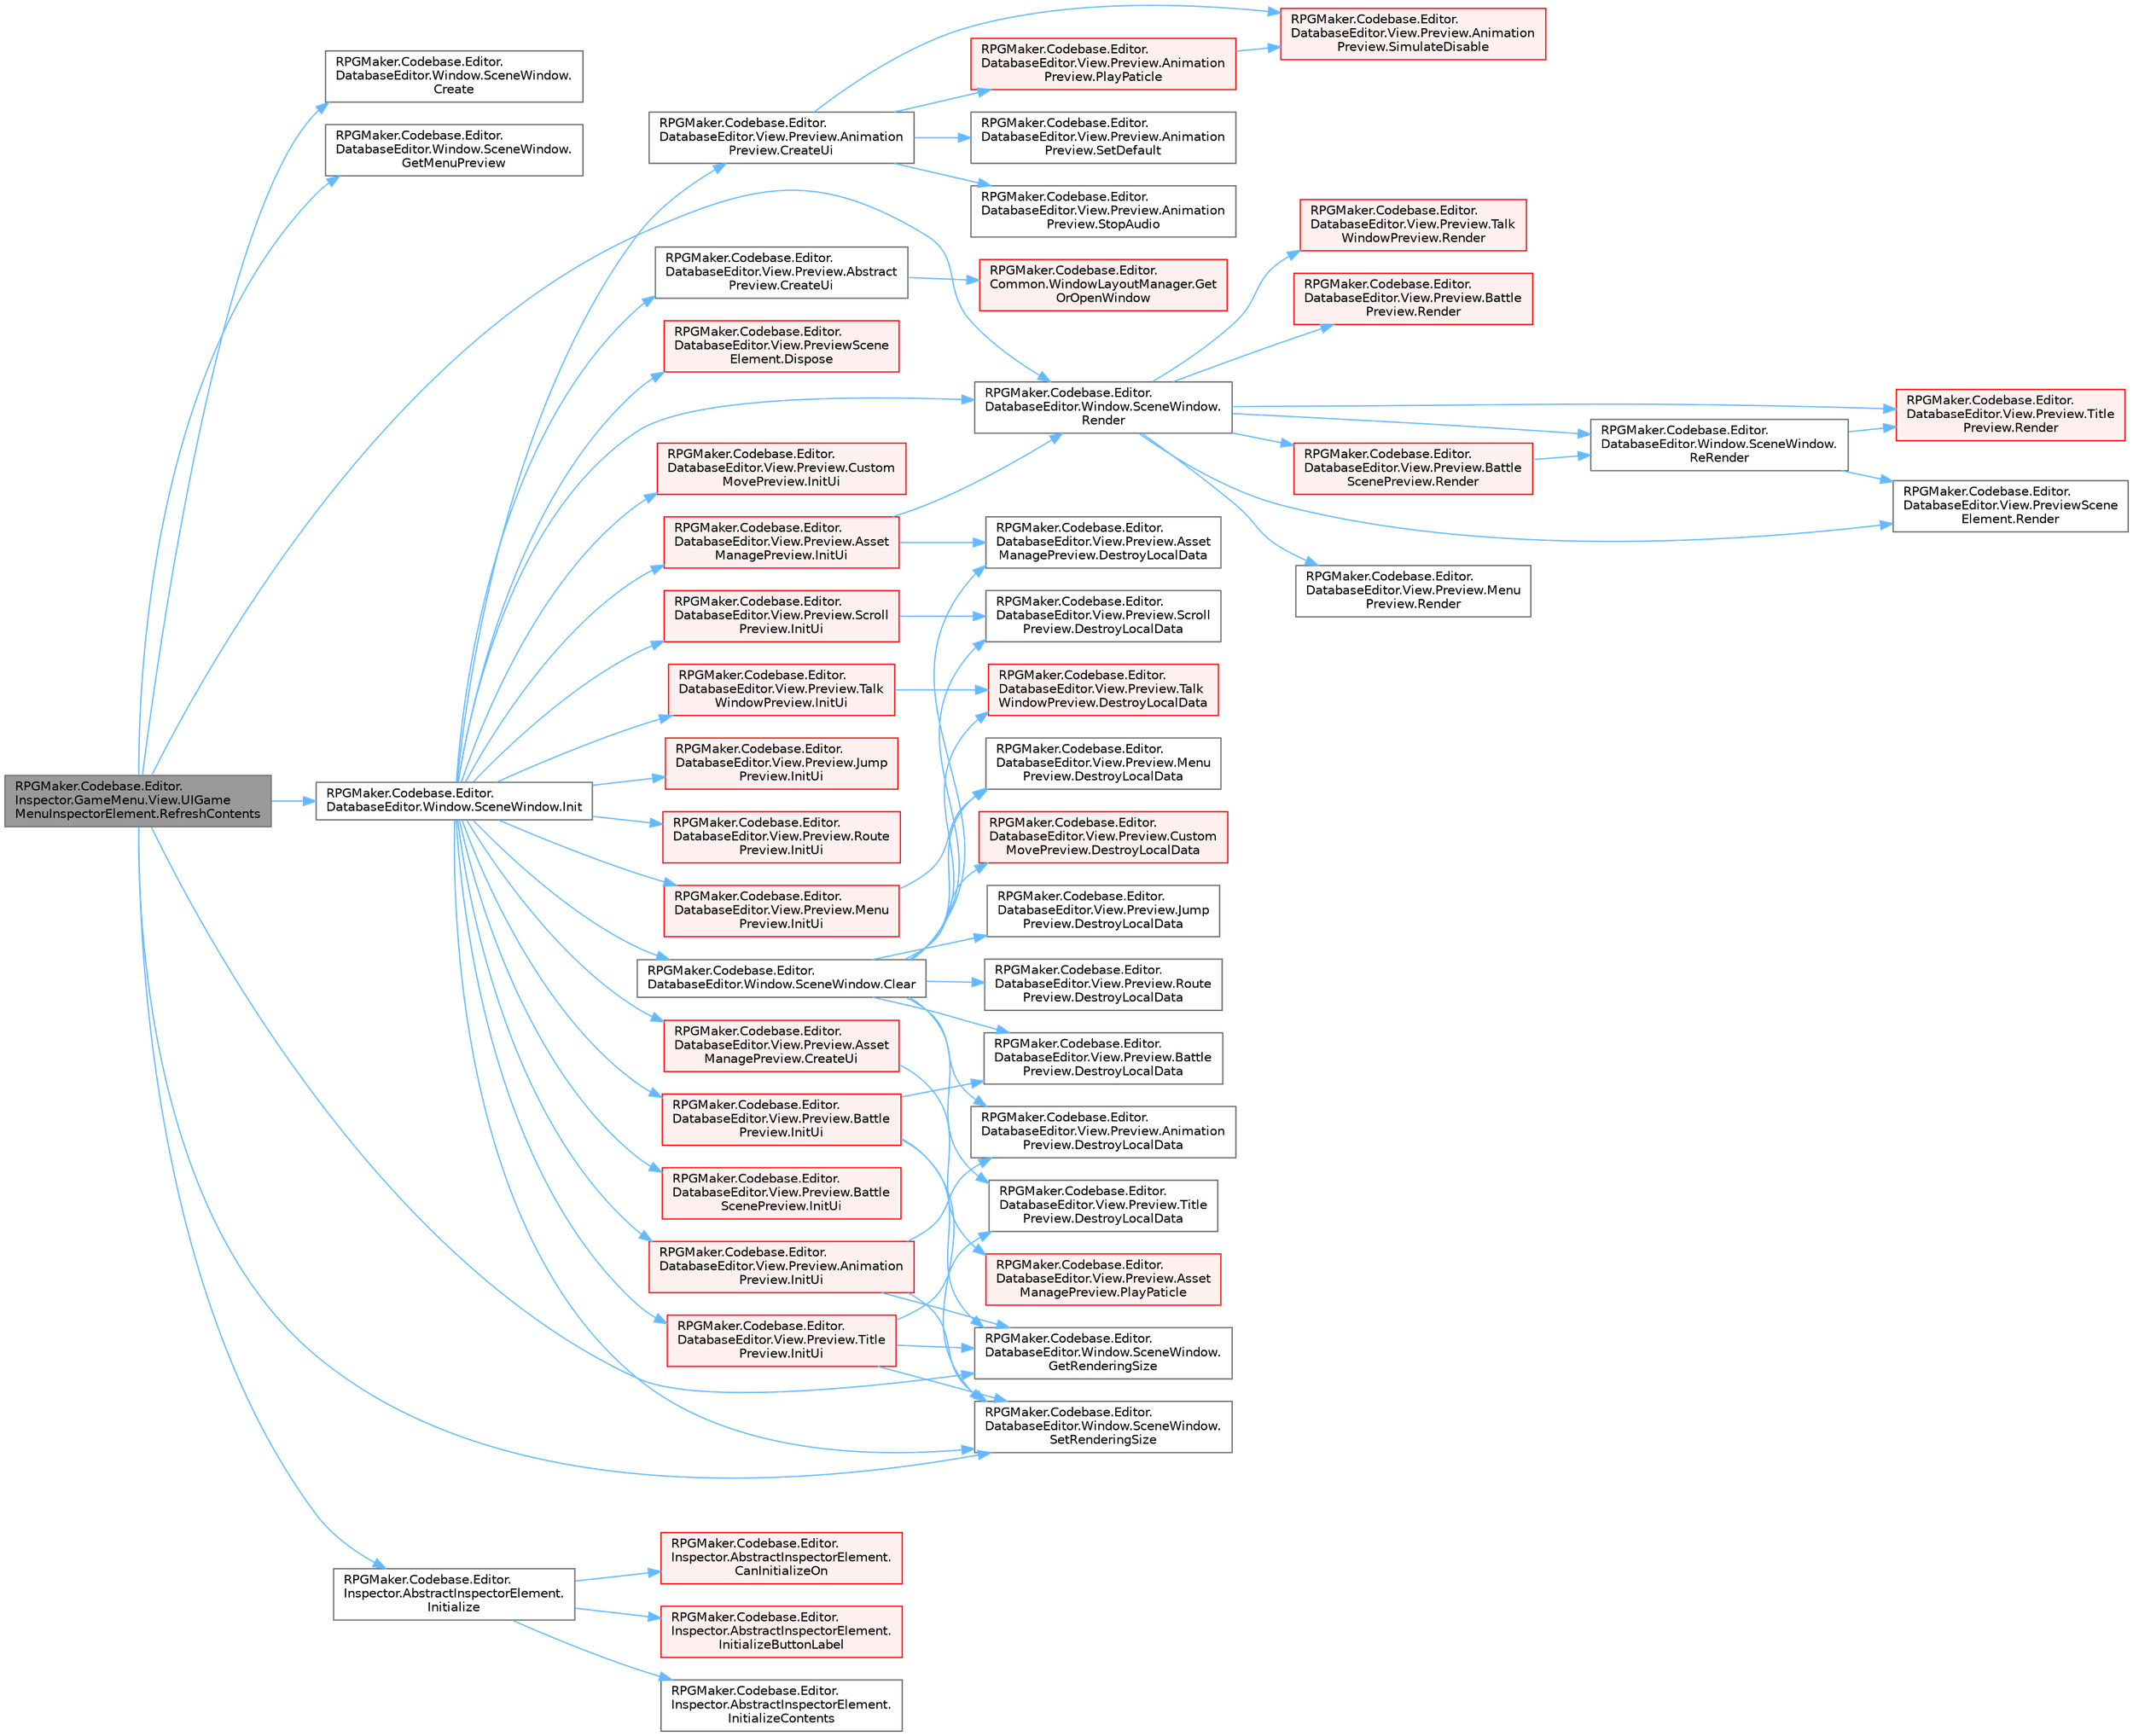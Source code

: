 digraph "RPGMaker.Codebase.Editor.Inspector.GameMenu.View.UIGameMenuInspectorElement.RefreshContents"
{
 // LATEX_PDF_SIZE
  bgcolor="transparent";
  edge [fontname=Helvetica,fontsize=10,labelfontname=Helvetica,labelfontsize=10];
  node [fontname=Helvetica,fontsize=10,shape=box,height=0.2,width=0.4];
  rankdir="LR";
  Node1 [id="Node000001",label="RPGMaker.Codebase.Editor.\lInspector.GameMenu.View.UIGame\lMenuInspectorElement.RefreshContents",height=0.2,width=0.4,color="gray40", fillcolor="grey60", style="filled", fontcolor="black",tooltip="データの更新"];
  Node1 -> Node2 [id="edge1_Node000001_Node000002",color="steelblue1",style="solid",tooltip=" "];
  Node2 [id="Node000002",label="RPGMaker.Codebase.Editor.\lDatabaseEditor.Window.SceneWindow.\lCreate",height=0.2,width=0.4,color="grey40", fillcolor="white", style="filled",URL="$de/d38/class_r_p_g_maker_1_1_codebase_1_1_editor_1_1_database_editor_1_1_window_1_1_scene_window.html#a2f028bbfdccf551f2db3b73754555a74",tooltip="プレビューの作成"];
  Node1 -> Node3 [id="edge2_Node000001_Node000003",color="steelblue1",style="solid",tooltip=" "];
  Node3 [id="Node000003",label="RPGMaker.Codebase.Editor.\lDatabaseEditor.Window.SceneWindow.\lGetMenuPreview",height=0.2,width=0.4,color="grey40", fillcolor="white", style="filled",URL="$de/d38/class_r_p_g_maker_1_1_codebase_1_1_editor_1_1_database_editor_1_1_window_1_1_scene_window.html#a0e697996061c1d3f290be1777330239c",tooltip=" "];
  Node1 -> Node4 [id="edge3_Node000001_Node000004",color="steelblue1",style="solid",tooltip=" "];
  Node4 [id="Node000004",label="RPGMaker.Codebase.Editor.\lDatabaseEditor.Window.SceneWindow.\lGetRenderingSize",height=0.2,width=0.4,color="grey40", fillcolor="white", style="filled",URL="$de/d38/class_r_p_g_maker_1_1_codebase_1_1_editor_1_1_database_editor_1_1_window_1_1_scene_window.html#a7174f4b32618135f93dc6cbd2ce3cc66",tooltip=" "];
  Node1 -> Node5 [id="edge4_Node000001_Node000005",color="steelblue1",style="solid",tooltip=" "];
  Node5 [id="Node000005",label="RPGMaker.Codebase.Editor.\lDatabaseEditor.Window.SceneWindow.Init",height=0.2,width=0.4,color="grey40", fillcolor="white", style="filled",URL="$de/d38/class_r_p_g_maker_1_1_codebase_1_1_editor_1_1_database_editor_1_1_window_1_1_scene_window.html#ab676f1b7751bf8065e9ac8e324525fc3",tooltip=" "];
  Node5 -> Node6 [id="edge5_Node000005_Node000006",color="steelblue1",style="solid",tooltip=" "];
  Node6 [id="Node000006",label="RPGMaker.Codebase.Editor.\lDatabaseEditor.Window.SceneWindow.Clear",height=0.2,width=0.4,color="grey40", fillcolor="white", style="filled",URL="$de/d38/class_r_p_g_maker_1_1_codebase_1_1_editor_1_1_database_editor_1_1_window_1_1_scene_window.html#aca2ee15204618288870b7e202709babb",tooltip=" "];
  Node6 -> Node7 [id="edge6_Node000006_Node000007",color="steelblue1",style="solid",tooltip=" "];
  Node7 [id="Node000007",label="RPGMaker.Codebase.Editor.\lDatabaseEditor.View.Preview.Animation\lPreview.DestroyLocalData",height=0.2,width=0.4,color="grey40", fillcolor="white", style="filled",URL="$d3/dc8/class_r_p_g_maker_1_1_codebase_1_1_editor_1_1_database_editor_1_1_view_1_1_preview_1_1_animation_preview.html#a0ca309c2acff959b37ed1615d9248c86",tooltip="😁 破棄ローカル・データ"];
  Node6 -> Node8 [id="edge7_Node000006_Node000008",color="steelblue1",style="solid",tooltip=" "];
  Node8 [id="Node000008",label="RPGMaker.Codebase.Editor.\lDatabaseEditor.View.Preview.Asset\lManagePreview.DestroyLocalData",height=0.2,width=0.4,color="grey40", fillcolor="white", style="filled",URL="$d1/d66/class_r_p_g_maker_1_1_codebase_1_1_editor_1_1_database_editor_1_1_view_1_1_preview_1_1_asset_manage_preview.html#aad1356818e37ae9820429d5b48871461",tooltip="😁 破棄ローカル・データ"];
  Node6 -> Node9 [id="edge8_Node000006_Node000009",color="steelblue1",style="solid",tooltip=" "];
  Node9 [id="Node000009",label="RPGMaker.Codebase.Editor.\lDatabaseEditor.View.Preview.Battle\lPreview.DestroyLocalData",height=0.2,width=0.4,color="grey40", fillcolor="white", style="filled",URL="$d5/dc1/class_r_p_g_maker_1_1_codebase_1_1_editor_1_1_database_editor_1_1_view_1_1_preview_1_1_battle_preview.html#ad5a91678eef482eea0656143b18f77c8",tooltip="😁 破棄ローカル・データ"];
  Node6 -> Node10 [id="edge9_Node000006_Node000010",color="steelblue1",style="solid",tooltip=" "];
  Node10 [id="Node000010",label="RPGMaker.Codebase.Editor.\lDatabaseEditor.View.Preview.Custom\lMovePreview.DestroyLocalData",height=0.2,width=0.4,color="red", fillcolor="#FFF0F0", style="filled",URL="$d3/dc0/class_r_p_g_maker_1_1_codebase_1_1_editor_1_1_database_editor_1_1_view_1_1_preview_1_1_custom_move_preview.html#a0b9d1d2398edda8186baa2ba8d9a08d7",tooltip="隣のタイルへの移動を設定。"];
  Node6 -> Node12 [id="edge10_Node000006_Node000012",color="steelblue1",style="solid",tooltip=" "];
  Node12 [id="Node000012",label="RPGMaker.Codebase.Editor.\lDatabaseEditor.View.Preview.Jump\lPreview.DestroyLocalData",height=0.2,width=0.4,color="grey40", fillcolor="white", style="filled",URL="$da/d33/class_r_p_g_maker_1_1_codebase_1_1_editor_1_1_database_editor_1_1_view_1_1_preview_1_1_jump_preview.html#a4798aff06e529f6beff594a3412dc578",tooltip="😁 破棄ローカル・データ"];
  Node6 -> Node13 [id="edge11_Node000006_Node000013",color="steelblue1",style="solid",tooltip=" "];
  Node13 [id="Node000013",label="RPGMaker.Codebase.Editor.\lDatabaseEditor.View.Preview.Menu\lPreview.DestroyLocalData",height=0.2,width=0.4,color="grey40", fillcolor="white", style="filled",URL="$d8/dc3/class_r_p_g_maker_1_1_codebase_1_1_editor_1_1_database_editor_1_1_view_1_1_preview_1_1_menu_preview.html#a32a200a4542c47e8a76ac6216dc0e9e3",tooltip="😁 破棄ローカル・データ"];
  Node6 -> Node14 [id="edge12_Node000006_Node000014",color="steelblue1",style="solid",tooltip=" "];
  Node14 [id="Node000014",label="RPGMaker.Codebase.Editor.\lDatabaseEditor.View.Preview.Route\lPreview.DestroyLocalData",height=0.2,width=0.4,color="grey40", fillcolor="white", style="filled",URL="$d1/d5c/class_r_p_g_maker_1_1_codebase_1_1_editor_1_1_database_editor_1_1_view_1_1_preview_1_1_route_preview.html#a0fcdd5a6a11cc23583add861367fd4f9",tooltip="😁 破棄ローカル・データ"];
  Node6 -> Node15 [id="edge13_Node000006_Node000015",color="steelblue1",style="solid",tooltip=" "];
  Node15 [id="Node000015",label="RPGMaker.Codebase.Editor.\lDatabaseEditor.View.Preview.Scroll\lPreview.DestroyLocalData",height=0.2,width=0.4,color="grey40", fillcolor="white", style="filled",URL="$d3/d80/class_r_p_g_maker_1_1_codebase_1_1_editor_1_1_database_editor_1_1_view_1_1_preview_1_1_scroll_preview.html#af508de6530102f9d85bd1015082e0c52",tooltip="😁 破棄ローカル・データ"];
  Node6 -> Node16 [id="edge14_Node000006_Node000016",color="steelblue1",style="solid",tooltip=" "];
  Node16 [id="Node000016",label="RPGMaker.Codebase.Editor.\lDatabaseEditor.View.Preview.Talk\lWindowPreview.DestroyLocalData",height=0.2,width=0.4,color="red", fillcolor="#FFF0F0", style="filled",URL="$dd/da6/class_r_p_g_maker_1_1_codebase_1_1_editor_1_1_database_editor_1_1_view_1_1_preview_1_1_talk_window_preview.html#aa581b84e6502fb4a3b56d7eeb620dd0c",tooltip="😁 破棄ローカル・データ"];
  Node6 -> Node90 [id="edge15_Node000006_Node000090",color="steelblue1",style="solid",tooltip=" "];
  Node90 [id="Node000090",label="RPGMaker.Codebase.Editor.\lDatabaseEditor.View.Preview.Title\lPreview.DestroyLocalData",height=0.2,width=0.4,color="grey40", fillcolor="white", style="filled",URL="$df/d87/class_r_p_g_maker_1_1_codebase_1_1_editor_1_1_database_editor_1_1_view_1_1_preview_1_1_title_preview.html#a6b6ae7a429407a5015298f1ff0781548",tooltip="😁 破棄ローカル・データ"];
  Node5 -> Node91 [id="edge16_Node000005_Node000091",color="steelblue1",style="solid",tooltip=" "];
  Node91 [id="Node000091",label="RPGMaker.Codebase.Editor.\lDatabaseEditor.View.Preview.Animation\lPreview.CreateUi",height=0.2,width=0.4,color="grey40", fillcolor="white", style="filled",URL="$d3/dc8/class_r_p_g_maker_1_1_codebase_1_1_editor_1_1_database_editor_1_1_view_1_1_preview_1_1_animation_preview.html#af08aba935896f1e061214a806a86a2a5",tooltip=" "];
  Node91 -> Node92 [id="edge17_Node000091_Node000092",color="steelblue1",style="solid",tooltip=" "];
  Node92 [id="Node000092",label="RPGMaker.Codebase.Editor.\lDatabaseEditor.View.Preview.Animation\lPreview.PlayPaticle",height=0.2,width=0.4,color="red", fillcolor="#FFF0F0", style="filled",URL="$d3/dc8/class_r_p_g_maker_1_1_codebase_1_1_editor_1_1_database_editor_1_1_view_1_1_preview_1_1_animation_preview.html#a97a7df611c2f2c6b903150396f19e496",tooltip=" "];
  Node92 -> Node94 [id="edge18_Node000092_Node000094",color="steelblue1",style="solid",tooltip=" "];
  Node94 [id="Node000094",label="RPGMaker.Codebase.Editor.\lDatabaseEditor.View.Preview.Animation\lPreview.SimulateDisable",height=0.2,width=0.4,color="red", fillcolor="#FFF0F0", style="filled",URL="$d3/dc8/class_r_p_g_maker_1_1_codebase_1_1_editor_1_1_database_editor_1_1_view_1_1_preview_1_1_animation_preview.html#a3f7a6efb5b82707520d245430ee80ddf",tooltip=" "];
  Node91 -> Node96 [id="edge19_Node000091_Node000096",color="steelblue1",style="solid",tooltip=" "];
  Node96 [id="Node000096",label="RPGMaker.Codebase.Editor.\lDatabaseEditor.View.Preview.Animation\lPreview.SetDefault",height=0.2,width=0.4,color="grey40", fillcolor="white", style="filled",URL="$d3/dc8/class_r_p_g_maker_1_1_codebase_1_1_editor_1_1_database_editor_1_1_view_1_1_preview_1_1_animation_preview.html#a9bf4581564108bf43d295838ac223184",tooltip=" "];
  Node91 -> Node94 [id="edge20_Node000091_Node000094",color="steelblue1",style="solid",tooltip=" "];
  Node91 -> Node97 [id="edge21_Node000091_Node000097",color="steelblue1",style="solid",tooltip=" "];
  Node97 [id="Node000097",label="RPGMaker.Codebase.Editor.\lDatabaseEditor.View.Preview.Animation\lPreview.StopAudio",height=0.2,width=0.4,color="grey40", fillcolor="white", style="filled",URL="$d3/dc8/class_r_p_g_maker_1_1_codebase_1_1_editor_1_1_database_editor_1_1_view_1_1_preview_1_1_animation_preview.html#a6b1be04f33c62178589ad3b26ee5cef3",tooltip=" "];
  Node5 -> Node98 [id="edge22_Node000005_Node000098",color="steelblue1",style="solid",tooltip=" "];
  Node98 [id="Node000098",label="RPGMaker.Codebase.Editor.\lDatabaseEditor.View.Preview.Abstract\lPreview.CreateUi",height=0.2,width=0.4,color="grey40", fillcolor="white", style="filled",URL="$d3/dfd/class_r_p_g_maker_1_1_codebase_1_1_editor_1_1_database_editor_1_1_view_1_1_preview_1_1_abstract_preview.html#ab0fe01471e98e35d1b3c8dbf18ee0a7f",tooltip="😁 ユーザー・インターフェース作れ"];
  Node98 -> Node99 [id="edge23_Node000098_Node000099",color="steelblue1",style="solid",tooltip=" "];
  Node99 [id="Node000099",label="RPGMaker.Codebase.Editor.\lCommon.WindowLayoutManager.Get\lOrOpenWindow",height=0.2,width=0.4,color="red", fillcolor="#FFF0F0", style="filled",URL="$d1/dcb/class_r_p_g_maker_1_1_codebase_1_1_editor_1_1_common_1_1_window_layout_manager.html#a800df5ea8f1279e857a7930eadc791c4",tooltip="😁 layoutIDからウィンドウを取得（開いてなければ開く）"];
  Node5 -> Node101 [id="edge24_Node000005_Node000101",color="steelblue1",style="solid",tooltip=" "];
  Node101 [id="Node000101",label="RPGMaker.Codebase.Editor.\lDatabaseEditor.View.Preview.Asset\lManagePreview.CreateUi",height=0.2,width=0.4,color="red", fillcolor="#FFF0F0", style="filled",URL="$d1/d66/class_r_p_g_maker_1_1_codebase_1_1_editor_1_1_database_editor_1_1_view_1_1_preview_1_1_asset_manage_preview.html#ad954349d4bee92844f2ef43c39afae11",tooltip="UI作成"];
  Node101 -> Node102 [id="edge25_Node000101_Node000102",color="steelblue1",style="solid",tooltip=" "];
  Node102 [id="Node000102",label="RPGMaker.Codebase.Editor.\lDatabaseEditor.View.Preview.Asset\lManagePreview.PlayPaticle",height=0.2,width=0.4,color="red", fillcolor="#FFF0F0", style="filled",URL="$d1/d66/class_r_p_g_maker_1_1_codebase_1_1_editor_1_1_database_editor_1_1_view_1_1_preview_1_1_asset_manage_preview.html#a45fd193304f4b15948c085c3362a5d28",tooltip="エフェクト再生"];
  Node5 -> Node111 [id="edge26_Node000005_Node000111",color="steelblue1",style="solid",tooltip=" "];
  Node111 [id="Node000111",label="RPGMaker.Codebase.Editor.\lDatabaseEditor.View.PreviewScene\lElement.Dispose",height=0.2,width=0.4,color="red", fillcolor="#FFF0F0", style="filled",URL="$d1/d39/class_r_p_g_maker_1_1_codebase_1_1_editor_1_1_database_editor_1_1_view_1_1_preview_scene_element.html#a9351fb14cada7cd2a1f737fd3f219886",tooltip=" "];
  Node5 -> Node112 [id="edge27_Node000005_Node000112",color="steelblue1",style="solid",tooltip=" "];
  Node112 [id="Node000112",label="RPGMaker.Codebase.Editor.\lDatabaseEditor.View.Preview.Animation\lPreview.InitUi",height=0.2,width=0.4,color="red", fillcolor="#FFF0F0", style="filled",URL="$d3/dc8/class_r_p_g_maker_1_1_codebase_1_1_editor_1_1_database_editor_1_1_view_1_1_preview_1_1_animation_preview.html#ae56cdfbb0eb7146d309d53a567aad6bc",tooltip=" "];
  Node112 -> Node7 [id="edge28_Node000112_Node000007",color="steelblue1",style="solid",tooltip=" "];
  Node112 -> Node4 [id="edge29_Node000112_Node000004",color="steelblue1",style="solid",tooltip=" "];
  Node112 -> Node116 [id="edge30_Node000112_Node000116",color="steelblue1",style="solid",tooltip=" "];
  Node116 [id="Node000116",label="RPGMaker.Codebase.Editor.\lDatabaseEditor.Window.SceneWindow.\lSetRenderingSize",height=0.2,width=0.4,color="grey40", fillcolor="white", style="filled",URL="$de/d38/class_r_p_g_maker_1_1_codebase_1_1_editor_1_1_database_editor_1_1_window_1_1_scene_window.html#a7edda31ea68ec50330bdc32bbd863a32",tooltip=" "];
  Node5 -> Node117 [id="edge31_Node000005_Node000117",color="steelblue1",style="solid",tooltip=" "];
  Node117 [id="Node000117",label="RPGMaker.Codebase.Editor.\lDatabaseEditor.View.Preview.Battle\lPreview.InitUi",height=0.2,width=0.4,color="red", fillcolor="#FFF0F0", style="filled",URL="$d5/dc1/class_r_p_g_maker_1_1_codebase_1_1_editor_1_1_database_editor_1_1_view_1_1_preview_1_1_battle_preview.html#acd2576518b7b0468072346799bb1cf3b",tooltip="初期状態のUI設定"];
  Node117 -> Node9 [id="edge32_Node000117_Node000009",color="steelblue1",style="solid",tooltip=" "];
  Node117 -> Node4 [id="edge33_Node000117_Node000004",color="steelblue1",style="solid",tooltip=" "];
  Node117 -> Node116 [id="edge34_Node000117_Node000116",color="steelblue1",style="solid",tooltip=" "];
  Node5 -> Node146 [id="edge35_Node000005_Node000146",color="steelblue1",style="solid",tooltip=" "];
  Node146 [id="Node000146",label="RPGMaker.Codebase.Editor.\lDatabaseEditor.View.Preview.Custom\lMovePreview.InitUi",height=0.2,width=0.4,color="red", fillcolor="#FFF0F0", style="filled",URL="$d3/dc0/class_r_p_g_maker_1_1_codebase_1_1_editor_1_1_database_editor_1_1_view_1_1_preview_1_1_custom_move_preview.html#a89fdf50ec7a2e2cd5c69334afdfb1231",tooltip="初期状態のUI設定"];
  Node5 -> Node212 [id="edge36_Node000005_Node000212",color="steelblue1",style="solid",tooltip=" "];
  Node212 [id="Node000212",label="RPGMaker.Codebase.Editor.\lDatabaseEditor.View.Preview.Jump\lPreview.InitUi",height=0.2,width=0.4,color="red", fillcolor="#FFF0F0", style="filled",URL="$da/d33/class_r_p_g_maker_1_1_codebase_1_1_editor_1_1_database_editor_1_1_view_1_1_preview_1_1_jump_preview.html#a1bd01f33bfb37f0a3237a4b540cdbb71",tooltip="初期状態のUI設定"];
  Node5 -> Node219 [id="edge37_Node000005_Node000219",color="steelblue1",style="solid",tooltip=" "];
  Node219 [id="Node000219",label="RPGMaker.Codebase.Editor.\lDatabaseEditor.View.Preview.Route\lPreview.InitUi",height=0.2,width=0.4,color="red", fillcolor="#FFF0F0", style="filled",URL="$d1/d5c/class_r_p_g_maker_1_1_codebase_1_1_editor_1_1_database_editor_1_1_view_1_1_preview_1_1_route_preview.html#a4be1e4dacdf411e1a715aec234a0aa8b",tooltip="初期状態のUI設定"];
  Node5 -> Node222 [id="edge38_Node000005_Node000222",color="steelblue1",style="solid",tooltip=" "];
  Node222 [id="Node000222",label="RPGMaker.Codebase.Editor.\lDatabaseEditor.View.Preview.Scroll\lPreview.InitUi",height=0.2,width=0.4,color="red", fillcolor="#FFF0F0", style="filled",URL="$d3/d80/class_r_p_g_maker_1_1_codebase_1_1_editor_1_1_database_editor_1_1_view_1_1_preview_1_1_scroll_preview.html#acb694c9653d9dd3b5ef207ede167a334",tooltip="初期状態のUI設定"];
  Node222 -> Node15 [id="edge39_Node000222_Node000015",color="steelblue1",style="solid",tooltip=" "];
  Node5 -> Node224 [id="edge40_Node000005_Node000224",color="steelblue1",style="solid",tooltip=" "];
  Node224 [id="Node000224",label="RPGMaker.Codebase.Editor.\lDatabaseEditor.View.Preview.Talk\lWindowPreview.InitUi",height=0.2,width=0.4,color="red", fillcolor="#FFF0F0", style="filled",URL="$dd/da6/class_r_p_g_maker_1_1_codebase_1_1_editor_1_1_database_editor_1_1_view_1_1_preview_1_1_talk_window_preview.html#a85c02f1fa4f180ffbacd7a7eb6c04df0",tooltip="初期状態のUI設定"];
  Node224 -> Node16 [id="edge41_Node000224_Node000016",color="steelblue1",style="solid",tooltip=" "];
  Node5 -> Node227 [id="edge42_Node000005_Node000227",color="steelblue1",style="solid",tooltip=" "];
  Node227 [id="Node000227",label="RPGMaker.Codebase.Editor.\lDatabaseEditor.View.Preview.Asset\lManagePreview.InitUi",height=0.2,width=0.4,color="red", fillcolor="#FFF0F0", style="filled",URL="$d1/d66/class_r_p_g_maker_1_1_codebase_1_1_editor_1_1_database_editor_1_1_view_1_1_preview_1_1_asset_manage_preview.html#ab7b6acd9b29c95577e181abfa59b7dc1",tooltip=" "];
  Node227 -> Node8 [id="edge43_Node000227_Node000008",color="steelblue1",style="solid",tooltip=" "];
  Node227 -> Node159 [id="edge44_Node000227_Node000159",color="steelblue1",style="solid",tooltip=" "];
  Node159 [id="Node000159",label="RPGMaker.Codebase.Editor.\lDatabaseEditor.Window.SceneWindow.\lRender",height=0.2,width=0.4,color="grey40", fillcolor="white", style="filled",URL="$de/d38/class_r_p_g_maker_1_1_codebase_1_1_editor_1_1_database_editor_1_1_window_1_1_scene_window.html#ac894062a7b4e348a75d3536693344516",tooltip=" "];
  Node159 -> Node160 [id="edge45_Node000159_Node000160",color="steelblue1",style="solid",tooltip=" "];
  Node160 [id="Node000160",label="RPGMaker.Codebase.Editor.\lDatabaseEditor.View.Preview.Battle\lPreview.Render",height=0.2,width=0.4,color="red", fillcolor="#FFF0F0", style="filled",URL="$d5/dc1/class_r_p_g_maker_1_1_codebase_1_1_editor_1_1_database_editor_1_1_view_1_1_preview_1_1_battle_preview.html#a8e0dedf440bdc9e7cdf3f2069f80d298",tooltip=" "];
  Node159 -> Node162 [id="edge46_Node000159_Node000162",color="steelblue1",style="solid",tooltip=" "];
  Node162 [id="Node000162",label="RPGMaker.Codebase.Editor.\lDatabaseEditor.View.Preview.Battle\lScenePreview.Render",height=0.2,width=0.4,color="red", fillcolor="#FFF0F0", style="filled",URL="$d4/dea/class_r_p_g_maker_1_1_codebase_1_1_editor_1_1_database_editor_1_1_view_1_1_preview_1_1_battle_scene_preview.html#ab62fe9691b014192f1398dd5d7c3493b",tooltip=" "];
  Node162 -> Node181 [id="edge47_Node000162_Node000181",color="steelblue1",style="solid",tooltip=" "];
  Node181 [id="Node000181",label="RPGMaker.Codebase.Editor.\lDatabaseEditor.Window.SceneWindow.\lReRender",height=0.2,width=0.4,color="grey40", fillcolor="white", style="filled",URL="$de/d38/class_r_p_g_maker_1_1_codebase_1_1_editor_1_1_database_editor_1_1_window_1_1_scene_window.html#a63a88985933fb83de28323f1e420a106",tooltip="一定時間後に再描画を行う タイトル画面のメニュー部分が、稀に崩れたまま表示されてしまう問題への対応"];
  Node181 -> Node182 [id="edge48_Node000181_Node000182",color="steelblue1",style="solid",tooltip=" "];
  Node182 [id="Node000182",label="RPGMaker.Codebase.Editor.\lDatabaseEditor.View.Preview.Title\lPreview.Render",height=0.2,width=0.4,color="red", fillcolor="#FFF0F0", style="filled",URL="$df/d87/class_r_p_g_maker_1_1_codebase_1_1_editor_1_1_database_editor_1_1_view_1_1_preview_1_1_title_preview.html#a79ee89df0d26b641153c0a9e81c5142e",tooltip=" "];
  Node181 -> Node186 [id="edge49_Node000181_Node000186",color="steelblue1",style="solid",tooltip=" "];
  Node186 [id="Node000186",label="RPGMaker.Codebase.Editor.\lDatabaseEditor.View.PreviewScene\lElement.Render",height=0.2,width=0.4,color="grey40", fillcolor="white", style="filled",URL="$d1/d39/class_r_p_g_maker_1_1_codebase_1_1_editor_1_1_database_editor_1_1_view_1_1_preview_scene_element.html#a75121b89c13a144a13e1c94cb5693d1d",tooltip=" "];
  Node159 -> Node187 [id="edge50_Node000159_Node000187",color="steelblue1",style="solid",tooltip=" "];
  Node187 [id="Node000187",label="RPGMaker.Codebase.Editor.\lDatabaseEditor.View.Preview.Menu\lPreview.Render",height=0.2,width=0.4,color="grey40", fillcolor="white", style="filled",URL="$d8/dc3/class_r_p_g_maker_1_1_codebase_1_1_editor_1_1_database_editor_1_1_view_1_1_preview_1_1_menu_preview.html#a338f08096002d379a45c93d99d92cc4d",tooltip=" "];
  Node159 -> Node188 [id="edge51_Node000159_Node000188",color="steelblue1",style="solid",tooltip=" "];
  Node188 [id="Node000188",label="RPGMaker.Codebase.Editor.\lDatabaseEditor.View.Preview.Talk\lWindowPreview.Render",height=0.2,width=0.4,color="red", fillcolor="#FFF0F0", style="filled",URL="$dd/da6/class_r_p_g_maker_1_1_codebase_1_1_editor_1_1_database_editor_1_1_view_1_1_preview_1_1_talk_window_preview.html#a11a7372f11535e49a94b5664dc1a0994",tooltip=" "];
  Node159 -> Node182 [id="edge52_Node000159_Node000182",color="steelblue1",style="solid",tooltip=" "];
  Node159 -> Node186 [id="edge53_Node000159_Node000186",color="steelblue1",style="solid",tooltip=" "];
  Node159 -> Node181 [id="edge54_Node000159_Node000181",color="steelblue1",style="solid",tooltip=" "];
  Node5 -> Node232 [id="edge55_Node000005_Node000232",color="steelblue1",style="solid",tooltip=" "];
  Node232 [id="Node000232",label="RPGMaker.Codebase.Editor.\lDatabaseEditor.View.Preview.Menu\lPreview.InitUi",height=0.2,width=0.4,color="red", fillcolor="#FFF0F0", style="filled",URL="$d8/dc3/class_r_p_g_maker_1_1_codebase_1_1_editor_1_1_database_editor_1_1_view_1_1_preview_1_1_menu_preview.html#adb6941b72f1a0d132e0e5f4d5beb1005",tooltip="初期状態のUI設定"];
  Node232 -> Node13 [id="edge56_Node000232_Node000013",color="steelblue1",style="solid",tooltip=" "];
  Node5 -> Node262 [id="edge57_Node000005_Node000262",color="steelblue1",style="solid",tooltip=" "];
  Node262 [id="Node000262",label="RPGMaker.Codebase.Editor.\lDatabaseEditor.View.Preview.Title\lPreview.InitUi",height=0.2,width=0.4,color="red", fillcolor="#FFF0F0", style="filled",URL="$df/d87/class_r_p_g_maker_1_1_codebase_1_1_editor_1_1_database_editor_1_1_view_1_1_preview_1_1_title_preview.html#a3e19d83c51ae5d3478b7c94e42c644a3",tooltip="初期状態のUI設定"];
  Node262 -> Node90 [id="edge58_Node000262_Node000090",color="steelblue1",style="solid",tooltip=" "];
  Node262 -> Node4 [id="edge59_Node000262_Node000004",color="steelblue1",style="solid",tooltip=" "];
  Node262 -> Node116 [id="edge60_Node000262_Node000116",color="steelblue1",style="solid",tooltip=" "];
  Node5 -> Node263 [id="edge61_Node000005_Node000263",color="steelblue1",style="solid",tooltip=" "];
  Node263 [id="Node000263",label="RPGMaker.Codebase.Editor.\lDatabaseEditor.View.Preview.Battle\lScenePreview.InitUi",height=0.2,width=0.4,color="red", fillcolor="#FFF0F0", style="filled",URL="$d4/dea/class_r_p_g_maker_1_1_codebase_1_1_editor_1_1_database_editor_1_1_view_1_1_preview_1_1_battle_scene_preview.html#af75409a8869b7c4dbbf2482d0264a97d",tooltip="初期設定"];
  Node5 -> Node159 [id="edge62_Node000005_Node000159",color="steelblue1",style="solid",tooltip=" "];
  Node5 -> Node116 [id="edge63_Node000005_Node000116",color="steelblue1",style="solid",tooltip=" "];
  Node1 -> Node264 [id="edge64_Node000001_Node000264",color="steelblue1",style="solid",tooltip=" "];
  Node264 [id="Node000264",label="RPGMaker.Codebase.Editor.\lInspector.AbstractInspectorElement.\lInitialize",height=0.2,width=0.4,color="grey40", fillcolor="white", style="filled",URL="$d5/d42/class_r_p_g_maker_1_1_codebase_1_1_editor_1_1_inspector_1_1_abstract_inspector_element.html#ab7b6a6207f70bbecd9e44be9b8b77c62",tooltip="初期化処理"];
  Node264 -> Node265 [id="edge65_Node000264_Node000265",color="steelblue1",style="solid",tooltip=" "];
  Node265 [id="Node000265",label="RPGMaker.Codebase.Editor.\lInspector.AbstractInspectorElement.\lCanInitializeOn",height=0.2,width=0.4,color="red", fillcolor="#FFF0F0", style="filled",URL="$d5/d42/class_r_p_g_maker_1_1_codebase_1_1_editor_1_1_inspector_1_1_abstract_inspector_element.html#a9f69ce0f41ade2b75b407713af7b8a30",tooltip="初期化を再度行えるようにする"];
  Node264 -> Node268 [id="edge66_Node000264_Node000268",color="steelblue1",style="solid",tooltip=" "];
  Node268 [id="Node000268",label="RPGMaker.Codebase.Editor.\lInspector.AbstractInspectorElement.\lInitializeButtonLabel",height=0.2,width=0.4,color="red", fillcolor="#FFF0F0", style="filled",URL="$d5/d42/class_r_p_g_maker_1_1_codebase_1_1_editor_1_1_inspector_1_1_abstract_inspector_element.html#aad274405a14a62bb7029d5acd25574fc",tooltip="ボタンの幅で、ラベルに3点リーダーをつける"];
  Node264 -> Node271 [id="edge67_Node000264_Node000271",color="steelblue1",style="solid",tooltip=" "];
  Node271 [id="Node000271",label="RPGMaker.Codebase.Editor.\lInspector.AbstractInspectorElement.\lInitializeContents",height=0.2,width=0.4,color="grey40", fillcolor="white", style="filled",URL="$d5/d42/class_r_p_g_maker_1_1_codebase_1_1_editor_1_1_inspector_1_1_abstract_inspector_element.html#a5f5f95a539c6ffbbdba3f40b93b5e6ac",tooltip="初期化処理"];
  Node1 -> Node159 [id="edge68_Node000001_Node000159",color="steelblue1",style="solid",tooltip=" "];
  Node1 -> Node116 [id="edge69_Node000001_Node000116",color="steelblue1",style="solid",tooltip=" "];
}
